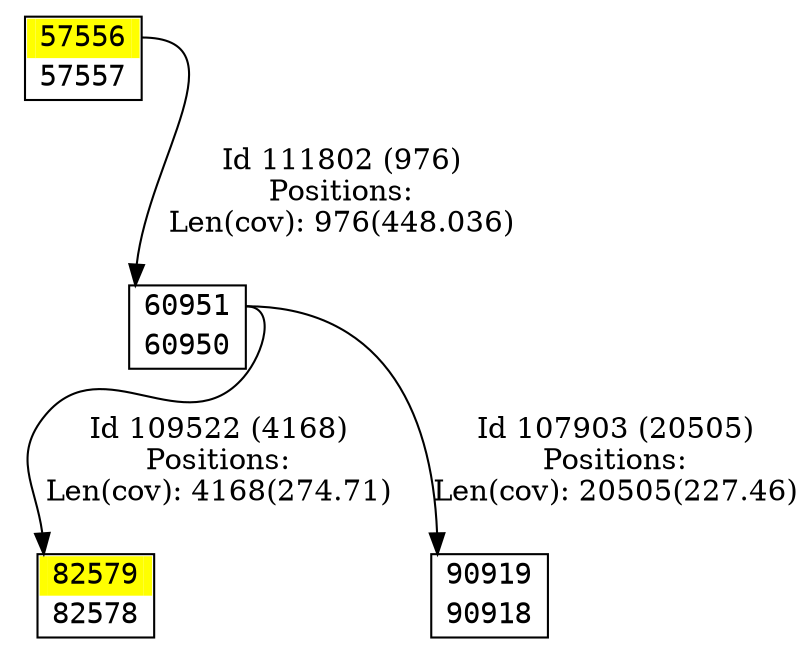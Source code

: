digraph graph_picture {
node[fontname=<Courier> ,penwidth=<1.8> ,shape=<plaintext> ]
vertex_57556_57557[label=<<TABLE BORDER="1" CELLSPACING="0" >
<TR><TD BORDER="0" PORT = "port_57556_in" color="yellow" bgcolor="yellow" ></TD><TD BORDER="0" color="yellow" bgcolor="yellow" >57556</TD><TD BORDER="0" PORT = "port_57556_out" color="yellow" bgcolor="yellow" ></TD></TR>
<TR><TD BORDER="0" PORT = "port_57557_out" color="white" bgcolor="white" ></TD><TD BORDER="0" color="white" bgcolor="white" >57557</TD><TD BORDER="0" PORT = "port_57557_in" color="white" bgcolor="white" ></TD></TR>
</TABLE>> ,color=<black> ,URL=</vertex/57556.svg> ]
vertex_60950_60951[label=<<TABLE BORDER="1" CELLSPACING="0" >
<TR><TD BORDER="0" PORT = "port_60951_in" color="white" bgcolor="white" ></TD><TD BORDER="0" color="white" bgcolor="white" >60951</TD><TD BORDER="0" PORT = "port_60951_out" color="white" bgcolor="white" ></TD></TR>
<TR><TD BORDER="0" PORT = "port_60950_out" color="white" bgcolor="white" ></TD><TD BORDER="0" color="white" bgcolor="white" >60950</TD><TD BORDER="0" PORT = "port_60950_in" color="white" bgcolor="white" ></TD></TR>
</TABLE>> ,color=<black> ,URL=</vertex/60951.svg> ]
vertex_82578_82579[label=<<TABLE BORDER="1" CELLSPACING="0" >
<TR><TD BORDER="0" PORT = "port_82579_in" color="yellow" bgcolor="yellow" ></TD><TD BORDER="0" color="yellow" bgcolor="yellow" >82579</TD><TD BORDER="0" PORT = "port_82579_out" color="yellow" bgcolor="yellow" ></TD></TR>
<TR><TD BORDER="0" PORT = "port_82578_out" color="white" bgcolor="white" ></TD><TD BORDER="0" color="white" bgcolor="white" >82578</TD><TD BORDER="0" PORT = "port_82578_in" color="white" bgcolor="white" ></TD></TR>
</TABLE>> ,color=<black> ,URL=</vertex/82579.svg> ]
vertex_90918_90919[label=<<TABLE BORDER="1" CELLSPACING="0" >
<TR><TD BORDER="0" PORT = "port_90919_in" color="white" bgcolor="white" ></TD><TD BORDER="0" color="white" bgcolor="white" >90919</TD><TD BORDER="0" PORT = "port_90919_out" color="white" bgcolor="white" ></TD></TR>
<TR><TD BORDER="0" PORT = "port_90918_out" color="white" bgcolor="white" ></TD><TD BORDER="0" color="white" bgcolor="white" >90918</TD><TD BORDER="0" PORT = "port_90918_in" color="white" bgcolor="white" ></TD></TR>
</TABLE>> ,color=<black> ,URL=</vertex/90919.svg> ]
vertex_60950_60951:port_60951_out->vertex_90918_90919:port_90919_in[label="Id 107903 (20505)\nPositions:\nLen(cov): 20505(227.46)" ,color=<black> ]
vertex_60950_60951:port_60951_out->vertex_82578_82579:port_82579_in[label="Id 109522 (4168)\nPositions:\nLen(cov): 4168(274.71)" ,color=<black> ]
vertex_57556_57557:port_57556_out->vertex_60950_60951:port_60951_in[label="Id 111802 (976)\nPositions:\nLen(cov): 976(448.036)" ,color=<black> ]
}
